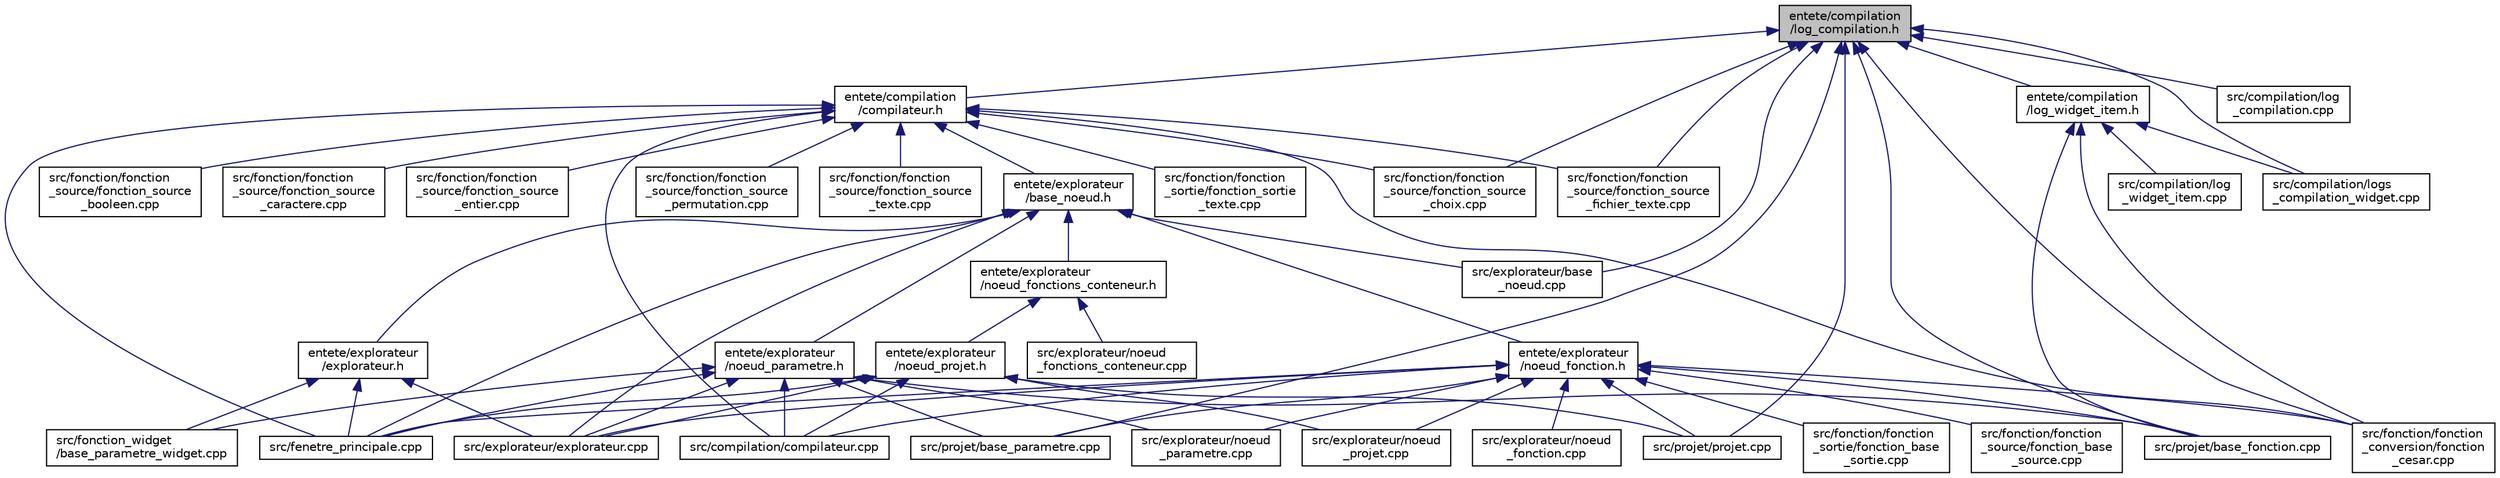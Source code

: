 digraph "entete/compilation/log_compilation.h"
{
  edge [fontname="Helvetica",fontsize="10",labelfontname="Helvetica",labelfontsize="10"];
  node [fontname="Helvetica",fontsize="10",shape=record];
  Node3 [label="entete/compilation\l/log_compilation.h",height=0.2,width=0.4,color="black", fillcolor="grey75", style="filled", fontcolor="black"];
  Node3 -> Node4 [dir="back",color="midnightblue",fontsize="10",style="solid",fontname="Helvetica"];
  Node4 [label="entete/compilation\l/compilateur.h",height=0.2,width=0.4,color="black", fillcolor="white", style="filled",URL="$compilateur_8h.html",tooltip="Fichier de déclaration de la classe compilateur. "];
  Node4 -> Node5 [dir="back",color="midnightblue",fontsize="10",style="solid",fontname="Helvetica"];
  Node5 [label="entete/explorateur\l/base_noeud.h",height=0.2,width=0.4,color="black", fillcolor="white", style="filled",URL="$base__noeud_8h.html"];
  Node5 -> Node6 [dir="back",color="midnightblue",fontsize="10",style="solid",fontname="Helvetica"];
  Node6 [label="entete/explorateur\l/explorateur.h",height=0.2,width=0.4,color="black", fillcolor="white", style="filled",URL="$explorateur_8h.html"];
  Node6 -> Node7 [dir="back",color="midnightblue",fontsize="10",style="solid",fontname="Helvetica"];
  Node7 [label="src/explorateur/explorateur.cpp",height=0.2,width=0.4,color="black", fillcolor="white", style="filled",URL="$explorateur_8cpp.html"];
  Node6 -> Node8 [dir="back",color="midnightblue",fontsize="10",style="solid",fontname="Helvetica"];
  Node8 [label="src/fenetre_principale.cpp",height=0.2,width=0.4,color="black", fillcolor="white", style="filled",URL="$fenetre__principale_8cpp.html",tooltip="Implémentation de la classe fenetre_principale. "];
  Node6 -> Node9 [dir="back",color="midnightblue",fontsize="10",style="solid",fontname="Helvetica"];
  Node9 [label="src/fonction_widget\l/base_parametre_widget.cpp",height=0.2,width=0.4,color="black", fillcolor="white", style="filled",URL="$base__parametre__widget_8cpp.html"];
  Node5 -> Node10 [dir="back",color="midnightblue",fontsize="10",style="solid",fontname="Helvetica"];
  Node10 [label="entete/explorateur\l/noeud_fonction.h",height=0.2,width=0.4,color="black", fillcolor="white", style="filled",URL="$noeud__fonction_8h.html"];
  Node10 -> Node11 [dir="back",color="midnightblue",fontsize="10",style="solid",fontname="Helvetica"];
  Node11 [label="src/compilation/compilateur.cpp",height=0.2,width=0.4,color="black", fillcolor="white", style="filled",URL="$compilateur_8cpp.html",tooltip="Fichier d&#39;implémentation de la classe compilateur. "];
  Node10 -> Node7 [dir="back",color="midnightblue",fontsize="10",style="solid",fontname="Helvetica"];
  Node10 -> Node12 [dir="back",color="midnightblue",fontsize="10",style="solid",fontname="Helvetica"];
  Node12 [label="src/explorateur/noeud\l_fonction.cpp",height=0.2,width=0.4,color="black", fillcolor="white", style="filled",URL="$noeud__fonction_8cpp.html"];
  Node10 -> Node13 [dir="back",color="midnightblue",fontsize="10",style="solid",fontname="Helvetica"];
  Node13 [label="src/explorateur/noeud\l_parametre.cpp",height=0.2,width=0.4,color="black", fillcolor="white", style="filled",URL="$noeud__parametre_8cpp.html"];
  Node10 -> Node14 [dir="back",color="midnightblue",fontsize="10",style="solid",fontname="Helvetica"];
  Node14 [label="src/explorateur/noeud\l_projet.cpp",height=0.2,width=0.4,color="black", fillcolor="white", style="filled",URL="$noeud__projet_8cpp.html"];
  Node10 -> Node8 [dir="back",color="midnightblue",fontsize="10",style="solid",fontname="Helvetica"];
  Node10 -> Node15 [dir="back",color="midnightblue",fontsize="10",style="solid",fontname="Helvetica"];
  Node15 [label="src/fonction/fonction\l_conversion/fonction\l_cesar.cpp",height=0.2,width=0.4,color="black", fillcolor="white", style="filled",URL="$fonction__cesar_8cpp.html"];
  Node10 -> Node16 [dir="back",color="midnightblue",fontsize="10",style="solid",fontname="Helvetica"];
  Node16 [label="src/fonction/fonction\l_sortie/fonction_base\l_sortie.cpp",height=0.2,width=0.4,color="black", fillcolor="white", style="filled",URL="$fonction__base__sortie_8cpp.html"];
  Node10 -> Node17 [dir="back",color="midnightblue",fontsize="10",style="solid",fontname="Helvetica"];
  Node17 [label="src/fonction/fonction\l_source/fonction_base\l_source.cpp",height=0.2,width=0.4,color="black", fillcolor="white", style="filled",URL="$fonction__base__source_8cpp.html"];
  Node10 -> Node18 [dir="back",color="midnightblue",fontsize="10",style="solid",fontname="Helvetica"];
  Node18 [label="src/projet/base_fonction.cpp",height=0.2,width=0.4,color="black", fillcolor="white", style="filled",URL="$base__fonction_8cpp.html"];
  Node10 -> Node19 [dir="back",color="midnightblue",fontsize="10",style="solid",fontname="Helvetica"];
  Node19 [label="src/projet/base_parametre.cpp",height=0.2,width=0.4,color="black", fillcolor="white", style="filled",URL="$base__parametre_8cpp.html"];
  Node10 -> Node20 [dir="back",color="midnightblue",fontsize="10",style="solid",fontname="Helvetica"];
  Node20 [label="src/projet/projet.cpp",height=0.2,width=0.4,color="black", fillcolor="white", style="filled",URL="$projet_8cpp.html"];
  Node5 -> Node21 [dir="back",color="midnightblue",fontsize="10",style="solid",fontname="Helvetica"];
  Node21 [label="entete/explorateur\l/noeud_fonctions_conteneur.h",height=0.2,width=0.4,color="black", fillcolor="white", style="filled",URL="$noeud__fonctions__conteneur_8h.html"];
  Node21 -> Node22 [dir="back",color="midnightblue",fontsize="10",style="solid",fontname="Helvetica"];
  Node22 [label="entete/explorateur\l/noeud_projet.h",height=0.2,width=0.4,color="black", fillcolor="white", style="filled",URL="$noeud__projet_8h.html"];
  Node22 -> Node11 [dir="back",color="midnightblue",fontsize="10",style="solid",fontname="Helvetica"];
  Node22 -> Node7 [dir="back",color="midnightblue",fontsize="10",style="solid",fontname="Helvetica"];
  Node22 -> Node14 [dir="back",color="midnightblue",fontsize="10",style="solid",fontname="Helvetica"];
  Node22 -> Node8 [dir="back",color="midnightblue",fontsize="10",style="solid",fontname="Helvetica"];
  Node22 -> Node20 [dir="back",color="midnightblue",fontsize="10",style="solid",fontname="Helvetica"];
  Node21 -> Node23 [dir="back",color="midnightblue",fontsize="10",style="solid",fontname="Helvetica"];
  Node23 [label="src/explorateur/noeud\l_fonctions_conteneur.cpp",height=0.2,width=0.4,color="black", fillcolor="white", style="filled",URL="$noeud__fonctions__conteneur_8cpp.html"];
  Node5 -> Node24 [dir="back",color="midnightblue",fontsize="10",style="solid",fontname="Helvetica"];
  Node24 [label="entete/explorateur\l/noeud_parametre.h",height=0.2,width=0.4,color="black", fillcolor="white", style="filled",URL="$noeud__parametre_8h.html"];
  Node24 -> Node11 [dir="back",color="midnightblue",fontsize="10",style="solid",fontname="Helvetica"];
  Node24 -> Node7 [dir="back",color="midnightblue",fontsize="10",style="solid",fontname="Helvetica"];
  Node24 -> Node13 [dir="back",color="midnightblue",fontsize="10",style="solid",fontname="Helvetica"];
  Node24 -> Node8 [dir="back",color="midnightblue",fontsize="10",style="solid",fontname="Helvetica"];
  Node24 -> Node9 [dir="back",color="midnightblue",fontsize="10",style="solid",fontname="Helvetica"];
  Node24 -> Node18 [dir="back",color="midnightblue",fontsize="10",style="solid",fontname="Helvetica"];
  Node24 -> Node19 [dir="back",color="midnightblue",fontsize="10",style="solid",fontname="Helvetica"];
  Node5 -> Node25 [dir="back",color="midnightblue",fontsize="10",style="solid",fontname="Helvetica"];
  Node25 [label="src/explorateur/base\l_noeud.cpp",height=0.2,width=0.4,color="black", fillcolor="white", style="filled",URL="$base__noeud_8cpp.html"];
  Node5 -> Node7 [dir="back",color="midnightblue",fontsize="10",style="solid",fontname="Helvetica"];
  Node5 -> Node8 [dir="back",color="midnightblue",fontsize="10",style="solid",fontname="Helvetica"];
  Node4 -> Node11 [dir="back",color="midnightblue",fontsize="10",style="solid",fontname="Helvetica"];
  Node4 -> Node8 [dir="back",color="midnightblue",fontsize="10",style="solid",fontname="Helvetica"];
  Node4 -> Node15 [dir="back",color="midnightblue",fontsize="10",style="solid",fontname="Helvetica"];
  Node4 -> Node26 [dir="back",color="midnightblue",fontsize="10",style="solid",fontname="Helvetica"];
  Node26 [label="src/fonction/fonction\l_sortie/fonction_sortie\l_texte.cpp",height=0.2,width=0.4,color="black", fillcolor="white", style="filled",URL="$fonction__sortie__texte_8cpp.html"];
  Node4 -> Node27 [dir="back",color="midnightblue",fontsize="10",style="solid",fontname="Helvetica"];
  Node27 [label="src/fonction/fonction\l_source/fonction_source\l_booleen.cpp",height=0.2,width=0.4,color="black", fillcolor="white", style="filled",URL="$fonction__source__booleen_8cpp.html"];
  Node4 -> Node28 [dir="back",color="midnightblue",fontsize="10",style="solid",fontname="Helvetica"];
  Node28 [label="src/fonction/fonction\l_source/fonction_source\l_caractere.cpp",height=0.2,width=0.4,color="black", fillcolor="white", style="filled",URL="$fonction__source__caractere_8cpp.html"];
  Node4 -> Node29 [dir="back",color="midnightblue",fontsize="10",style="solid",fontname="Helvetica"];
  Node29 [label="src/fonction/fonction\l_source/fonction_source\l_choix.cpp",height=0.2,width=0.4,color="black", fillcolor="white", style="filled",URL="$fonction__source__choix_8cpp.html"];
  Node4 -> Node30 [dir="back",color="midnightblue",fontsize="10",style="solid",fontname="Helvetica"];
  Node30 [label="src/fonction/fonction\l_source/fonction_source\l_entier.cpp",height=0.2,width=0.4,color="black", fillcolor="white", style="filled",URL="$fonction__source__entier_8cpp.html"];
  Node4 -> Node31 [dir="back",color="midnightblue",fontsize="10",style="solid",fontname="Helvetica"];
  Node31 [label="src/fonction/fonction\l_source/fonction_source\l_fichier_texte.cpp",height=0.2,width=0.4,color="black", fillcolor="white", style="filled",URL="$fonction__source__fichier__texte_8cpp.html"];
  Node4 -> Node32 [dir="back",color="midnightblue",fontsize="10",style="solid",fontname="Helvetica"];
  Node32 [label="src/fonction/fonction\l_source/fonction_source\l_permutation.cpp",height=0.2,width=0.4,color="black", fillcolor="white", style="filled",URL="$fonction__source__permutation_8cpp.html"];
  Node4 -> Node33 [dir="back",color="midnightblue",fontsize="10",style="solid",fontname="Helvetica"];
  Node33 [label="src/fonction/fonction\l_source/fonction_source\l_texte.cpp",height=0.2,width=0.4,color="black", fillcolor="white", style="filled",URL="$fonction__source__texte_8cpp.html"];
  Node3 -> Node34 [dir="back",color="midnightblue",fontsize="10",style="solid",fontname="Helvetica"];
  Node34 [label="entete/compilation\l/log_widget_item.h",height=0.2,width=0.4,color="black", fillcolor="white", style="filled",URL="$log__widget__item_8h.html"];
  Node34 -> Node35 [dir="back",color="midnightblue",fontsize="10",style="solid",fontname="Helvetica"];
  Node35 [label="src/compilation/log\l_widget_item.cpp",height=0.2,width=0.4,color="black", fillcolor="white", style="filled",URL="$log__widget__item_8cpp.html"];
  Node34 -> Node36 [dir="back",color="midnightblue",fontsize="10",style="solid",fontname="Helvetica"];
  Node36 [label="src/compilation/logs\l_compilation_widget.cpp",height=0.2,width=0.4,color="black", fillcolor="white", style="filled",URL="$logs__compilation__widget_8cpp.html"];
  Node34 -> Node15 [dir="back",color="midnightblue",fontsize="10",style="solid",fontname="Helvetica"];
  Node34 -> Node18 [dir="back",color="midnightblue",fontsize="10",style="solid",fontname="Helvetica"];
  Node3 -> Node37 [dir="back",color="midnightblue",fontsize="10",style="solid",fontname="Helvetica"];
  Node37 [label="src/compilation/log\l_compilation.cpp",height=0.2,width=0.4,color="black", fillcolor="white", style="filled",URL="$log__compilation_8cpp.html",tooltip="Fichier d&#39;implémentation de la class log_compilation. "];
  Node3 -> Node36 [dir="back",color="midnightblue",fontsize="10",style="solid",fontname="Helvetica"];
  Node3 -> Node25 [dir="back",color="midnightblue",fontsize="10",style="solid",fontname="Helvetica"];
  Node3 -> Node15 [dir="back",color="midnightblue",fontsize="10",style="solid",fontname="Helvetica"];
  Node3 -> Node29 [dir="back",color="midnightblue",fontsize="10",style="solid",fontname="Helvetica"];
  Node3 -> Node31 [dir="back",color="midnightblue",fontsize="10",style="solid",fontname="Helvetica"];
  Node3 -> Node18 [dir="back",color="midnightblue",fontsize="10",style="solid",fontname="Helvetica"];
  Node3 -> Node19 [dir="back",color="midnightblue",fontsize="10",style="solid",fontname="Helvetica"];
  Node3 -> Node20 [dir="back",color="midnightblue",fontsize="10",style="solid",fontname="Helvetica"];
}
